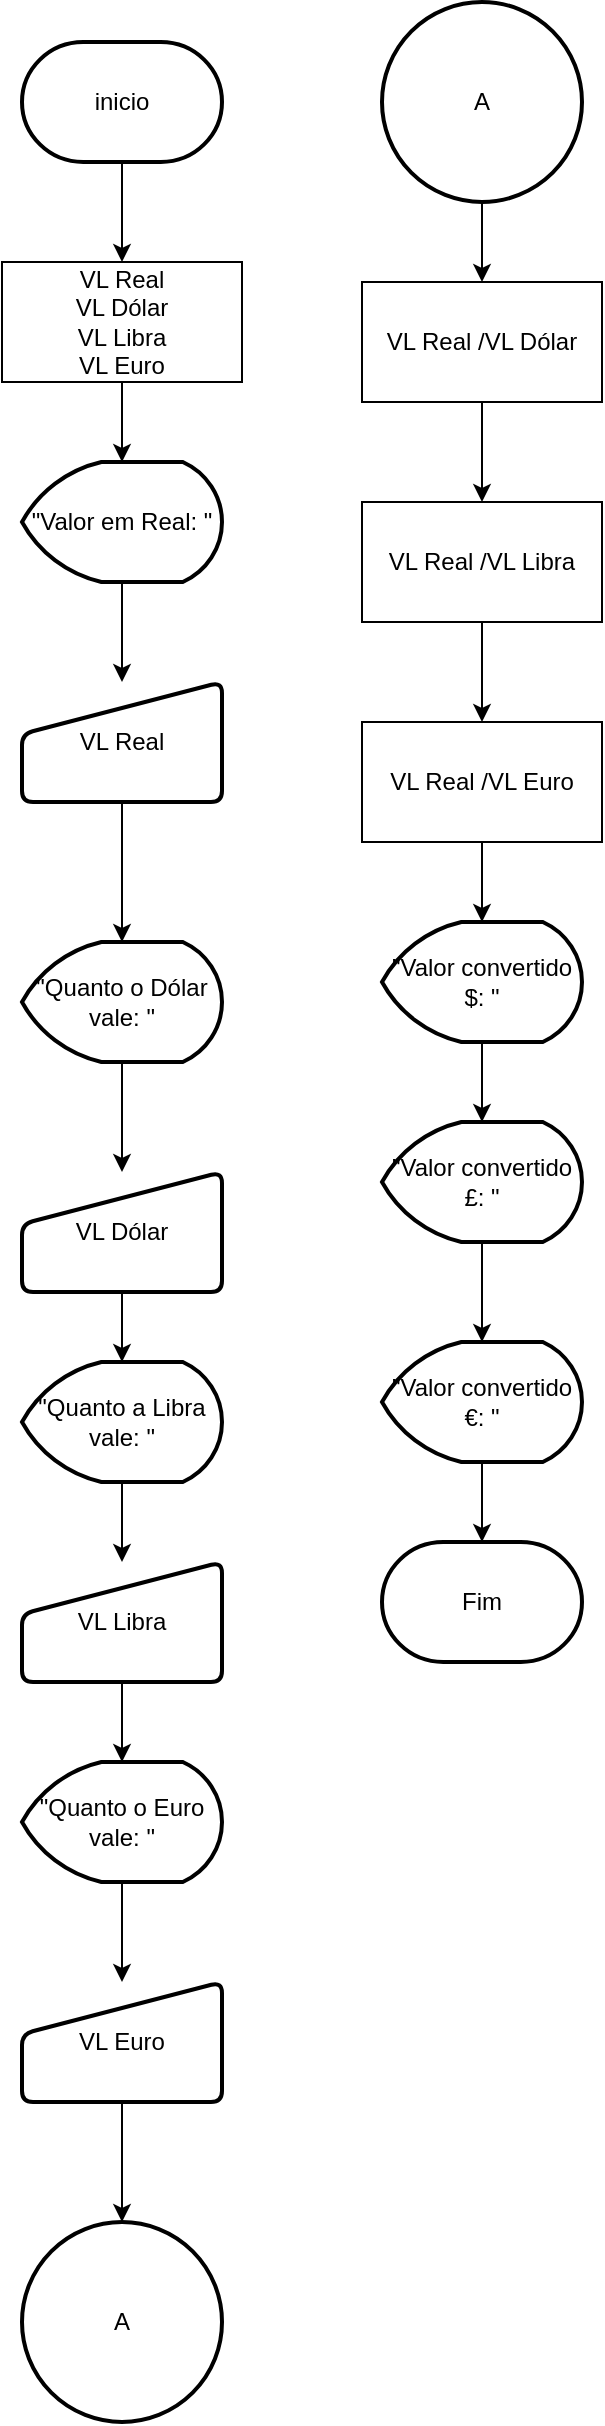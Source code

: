 <mxfile version="21.6.8" type="github">
  <diagram name="Página-1" id="A9oJeGd6tUI9MXgVpmqc">
    <mxGraphModel dx="2390" dy="2449" grid="1" gridSize="10" guides="1" tooltips="1" connect="1" arrows="1" fold="1" page="1" pageScale="1" pageWidth="827" pageHeight="1169" math="0" shadow="0">
      <root>
        <mxCell id="0" />
        <mxCell id="1" parent="0" />
        <mxCell id="HFPkRExG5uBGVuLZyuGM-39" value="" style="edgeStyle=orthogonalEdgeStyle;rounded=0;orthogonalLoop=1;jettySize=auto;html=1;" edge="1" parent="1" source="HFPkRExG5uBGVuLZyuGM-1" target="HFPkRExG5uBGVuLZyuGM-2">
          <mxGeometry relative="1" as="geometry" />
        </mxCell>
        <mxCell id="HFPkRExG5uBGVuLZyuGM-1" value="inicio" style="strokeWidth=2;html=1;shape=mxgraph.flowchart.terminator;whiteSpace=wrap;" vertex="1" parent="1">
          <mxGeometry x="130" y="20" width="100" height="60" as="geometry" />
        </mxCell>
        <mxCell id="HFPkRExG5uBGVuLZyuGM-40" value="" style="edgeStyle=orthogonalEdgeStyle;rounded=0;orthogonalLoop=1;jettySize=auto;html=1;" edge="1" parent="1" source="HFPkRExG5uBGVuLZyuGM-2" target="HFPkRExG5uBGVuLZyuGM-3">
          <mxGeometry relative="1" as="geometry" />
        </mxCell>
        <mxCell id="HFPkRExG5uBGVuLZyuGM-2" value="VL Real&lt;br&gt;VL Dólar&lt;br&gt;VL Libra&lt;br&gt;VL Euro" style="rounded=0;whiteSpace=wrap;html=1;" vertex="1" parent="1">
          <mxGeometry x="120" y="130" width="120" height="60" as="geometry" />
        </mxCell>
        <mxCell id="HFPkRExG5uBGVuLZyuGM-41" value="" style="edgeStyle=orthogonalEdgeStyle;rounded=0;orthogonalLoop=1;jettySize=auto;html=1;" edge="1" parent="1" source="HFPkRExG5uBGVuLZyuGM-3" target="HFPkRExG5uBGVuLZyuGM-4">
          <mxGeometry relative="1" as="geometry" />
        </mxCell>
        <mxCell id="HFPkRExG5uBGVuLZyuGM-3" value="&quot;Valor em Real: &quot;" style="strokeWidth=2;html=1;shape=mxgraph.flowchart.display;whiteSpace=wrap;" vertex="1" parent="1">
          <mxGeometry x="130" y="230" width="100" height="60" as="geometry" />
        </mxCell>
        <mxCell id="HFPkRExG5uBGVuLZyuGM-21" value="" style="edgeStyle=orthogonalEdgeStyle;rounded=0;orthogonalLoop=1;jettySize=auto;html=1;" edge="1" parent="1" source="HFPkRExG5uBGVuLZyuGM-4" target="HFPkRExG5uBGVuLZyuGM-5">
          <mxGeometry relative="1" as="geometry" />
        </mxCell>
        <mxCell id="HFPkRExG5uBGVuLZyuGM-4" value="VL Real" style="html=1;strokeWidth=2;shape=manualInput;whiteSpace=wrap;rounded=1;size=26;arcSize=11;" vertex="1" parent="1">
          <mxGeometry x="130" y="340" width="100" height="60" as="geometry" />
        </mxCell>
        <mxCell id="HFPkRExG5uBGVuLZyuGM-22" value="" style="edgeStyle=orthogonalEdgeStyle;rounded=0;orthogonalLoop=1;jettySize=auto;html=1;" edge="1" parent="1" source="HFPkRExG5uBGVuLZyuGM-5" target="HFPkRExG5uBGVuLZyuGM-6">
          <mxGeometry relative="1" as="geometry" />
        </mxCell>
        <mxCell id="HFPkRExG5uBGVuLZyuGM-5" value="&quot;Quanto o Dólar vale: &quot;" style="strokeWidth=2;html=1;shape=mxgraph.flowchart.display;whiteSpace=wrap;" vertex="1" parent="1">
          <mxGeometry x="130" y="470" width="100" height="60" as="geometry" />
        </mxCell>
        <mxCell id="HFPkRExG5uBGVuLZyuGM-23" value="" style="edgeStyle=orthogonalEdgeStyle;rounded=0;orthogonalLoop=1;jettySize=auto;html=1;" edge="1" parent="1" source="HFPkRExG5uBGVuLZyuGM-6" target="HFPkRExG5uBGVuLZyuGM-7">
          <mxGeometry relative="1" as="geometry" />
        </mxCell>
        <mxCell id="HFPkRExG5uBGVuLZyuGM-6" value="VL Dólar" style="html=1;strokeWidth=2;shape=manualInput;whiteSpace=wrap;rounded=1;size=26;arcSize=11;" vertex="1" parent="1">
          <mxGeometry x="130" y="585" width="100" height="60" as="geometry" />
        </mxCell>
        <mxCell id="HFPkRExG5uBGVuLZyuGM-24" value="" style="edgeStyle=orthogonalEdgeStyle;rounded=0;orthogonalLoop=1;jettySize=auto;html=1;" edge="1" parent="1" source="HFPkRExG5uBGVuLZyuGM-7" target="HFPkRExG5uBGVuLZyuGM-9">
          <mxGeometry relative="1" as="geometry" />
        </mxCell>
        <mxCell id="HFPkRExG5uBGVuLZyuGM-7" value="&quot;Quanto a Libra vale: &quot;" style="strokeWidth=2;html=1;shape=mxgraph.flowchart.display;whiteSpace=wrap;" vertex="1" parent="1">
          <mxGeometry x="130" y="680" width="100" height="60" as="geometry" />
        </mxCell>
        <mxCell id="HFPkRExG5uBGVuLZyuGM-25" value="" style="edgeStyle=orthogonalEdgeStyle;rounded=0;orthogonalLoop=1;jettySize=auto;html=1;" edge="1" parent="1" source="HFPkRExG5uBGVuLZyuGM-9" target="HFPkRExG5uBGVuLZyuGM-10">
          <mxGeometry relative="1" as="geometry" />
        </mxCell>
        <mxCell id="HFPkRExG5uBGVuLZyuGM-9" value="VL Libra" style="html=1;strokeWidth=2;shape=manualInput;whiteSpace=wrap;rounded=1;size=26;arcSize=11;" vertex="1" parent="1">
          <mxGeometry x="130" y="780" width="100" height="60" as="geometry" />
        </mxCell>
        <mxCell id="HFPkRExG5uBGVuLZyuGM-26" value="" style="edgeStyle=orthogonalEdgeStyle;rounded=0;orthogonalLoop=1;jettySize=auto;html=1;" edge="1" parent="1" source="HFPkRExG5uBGVuLZyuGM-10" target="HFPkRExG5uBGVuLZyuGM-11">
          <mxGeometry relative="1" as="geometry" />
        </mxCell>
        <mxCell id="HFPkRExG5uBGVuLZyuGM-10" value="&quot;Quanto o Euro vale: &quot;" style="strokeWidth=2;html=1;shape=mxgraph.flowchart.display;whiteSpace=wrap;" vertex="1" parent="1">
          <mxGeometry x="130" y="880" width="100" height="60" as="geometry" />
        </mxCell>
        <mxCell id="HFPkRExG5uBGVuLZyuGM-30" value="" style="edgeStyle=orthogonalEdgeStyle;rounded=0;orthogonalLoop=1;jettySize=auto;html=1;" edge="1" parent="1" source="HFPkRExG5uBGVuLZyuGM-11" target="HFPkRExG5uBGVuLZyuGM-12">
          <mxGeometry relative="1" as="geometry" />
        </mxCell>
        <mxCell id="HFPkRExG5uBGVuLZyuGM-11" value="VL Euro" style="html=1;strokeWidth=2;shape=manualInput;whiteSpace=wrap;rounded=1;size=26;arcSize=11;" vertex="1" parent="1">
          <mxGeometry x="130" y="990" width="100" height="60" as="geometry" />
        </mxCell>
        <mxCell id="HFPkRExG5uBGVuLZyuGM-12" value="A" style="strokeWidth=2;html=1;shape=mxgraph.flowchart.start_2;whiteSpace=wrap;" vertex="1" parent="1">
          <mxGeometry x="130" y="1110" width="100" height="100" as="geometry" />
        </mxCell>
        <mxCell id="HFPkRExG5uBGVuLZyuGM-31" value="" style="edgeStyle=orthogonalEdgeStyle;rounded=0;orthogonalLoop=1;jettySize=auto;html=1;" edge="1" parent="1" source="HFPkRExG5uBGVuLZyuGM-13" target="HFPkRExG5uBGVuLZyuGM-14">
          <mxGeometry relative="1" as="geometry" />
        </mxCell>
        <mxCell id="HFPkRExG5uBGVuLZyuGM-13" value="A" style="strokeWidth=2;html=1;shape=mxgraph.flowchart.start_2;whiteSpace=wrap;" vertex="1" parent="1">
          <mxGeometry x="310" width="100" height="100" as="geometry" />
        </mxCell>
        <mxCell id="HFPkRExG5uBGVuLZyuGM-32" value="" style="edgeStyle=orthogonalEdgeStyle;rounded=0;orthogonalLoop=1;jettySize=auto;html=1;" edge="1" parent="1" source="HFPkRExG5uBGVuLZyuGM-14" target="HFPkRExG5uBGVuLZyuGM-15">
          <mxGeometry relative="1" as="geometry" />
        </mxCell>
        <mxCell id="HFPkRExG5uBGVuLZyuGM-14" value="VL Real /VL Dólar" style="rounded=0;whiteSpace=wrap;html=1;" vertex="1" parent="1">
          <mxGeometry x="300" y="140" width="120" height="60" as="geometry" />
        </mxCell>
        <mxCell id="HFPkRExG5uBGVuLZyuGM-33" value="" style="edgeStyle=orthogonalEdgeStyle;rounded=0;orthogonalLoop=1;jettySize=auto;html=1;" edge="1" parent="1" source="HFPkRExG5uBGVuLZyuGM-15" target="HFPkRExG5uBGVuLZyuGM-16">
          <mxGeometry relative="1" as="geometry" />
        </mxCell>
        <mxCell id="HFPkRExG5uBGVuLZyuGM-15" value="VL Real /VL Libra" style="rounded=0;whiteSpace=wrap;html=1;" vertex="1" parent="1">
          <mxGeometry x="300" y="250" width="120" height="60" as="geometry" />
        </mxCell>
        <mxCell id="HFPkRExG5uBGVuLZyuGM-34" value="" style="edgeStyle=orthogonalEdgeStyle;rounded=0;orthogonalLoop=1;jettySize=auto;html=1;" edge="1" parent="1" source="HFPkRExG5uBGVuLZyuGM-16" target="HFPkRExG5uBGVuLZyuGM-17">
          <mxGeometry relative="1" as="geometry" />
        </mxCell>
        <mxCell id="HFPkRExG5uBGVuLZyuGM-16" value="VL Real /VL Euro" style="rounded=0;whiteSpace=wrap;html=1;" vertex="1" parent="1">
          <mxGeometry x="300" y="360" width="120" height="60" as="geometry" />
        </mxCell>
        <mxCell id="HFPkRExG5uBGVuLZyuGM-35" value="" style="edgeStyle=orthogonalEdgeStyle;rounded=0;orthogonalLoop=1;jettySize=auto;html=1;" edge="1" parent="1" source="HFPkRExG5uBGVuLZyuGM-17" target="HFPkRExG5uBGVuLZyuGM-18">
          <mxGeometry relative="1" as="geometry" />
        </mxCell>
        <mxCell id="HFPkRExG5uBGVuLZyuGM-17" value="&quot;Valor convertido $: &quot;" style="strokeWidth=2;html=1;shape=mxgraph.flowchart.display;whiteSpace=wrap;" vertex="1" parent="1">
          <mxGeometry x="310" y="460" width="100" height="60" as="geometry" />
        </mxCell>
        <mxCell id="HFPkRExG5uBGVuLZyuGM-36" value="" style="edgeStyle=orthogonalEdgeStyle;rounded=0;orthogonalLoop=1;jettySize=auto;html=1;" edge="1" parent="1" source="HFPkRExG5uBGVuLZyuGM-18" target="HFPkRExG5uBGVuLZyuGM-19">
          <mxGeometry relative="1" as="geometry" />
        </mxCell>
        <mxCell id="HFPkRExG5uBGVuLZyuGM-18" value="&quot;Valor convertido&lt;br&gt;£:&amp;nbsp;&quot;" style="strokeWidth=2;html=1;shape=mxgraph.flowchart.display;whiteSpace=wrap;" vertex="1" parent="1">
          <mxGeometry x="310" y="560" width="100" height="60" as="geometry" />
        </mxCell>
        <mxCell id="HFPkRExG5uBGVuLZyuGM-37" value="" style="edgeStyle=orthogonalEdgeStyle;rounded=0;orthogonalLoop=1;jettySize=auto;html=1;" edge="1" parent="1" source="HFPkRExG5uBGVuLZyuGM-19" target="HFPkRExG5uBGVuLZyuGM-20">
          <mxGeometry relative="1" as="geometry" />
        </mxCell>
        <mxCell id="HFPkRExG5uBGVuLZyuGM-19" value="&quot;Valor convertido&lt;br&gt;€: &quot;" style="strokeWidth=2;html=1;shape=mxgraph.flowchart.display;whiteSpace=wrap;" vertex="1" parent="1">
          <mxGeometry x="310" y="670" width="100" height="60" as="geometry" />
        </mxCell>
        <mxCell id="HFPkRExG5uBGVuLZyuGM-20" value="Fim" style="strokeWidth=2;html=1;shape=mxgraph.flowchart.terminator;whiteSpace=wrap;" vertex="1" parent="1">
          <mxGeometry x="310" y="770" width="100" height="60" as="geometry" />
        </mxCell>
      </root>
    </mxGraphModel>
  </diagram>
</mxfile>
